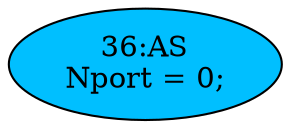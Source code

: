 strict digraph "" {
	node [label="\N"];
	"36:AS"	 [ast="<pyverilog.vparser.ast.Assign object at 0x7fdf564cfd10>",
		def_var="['Nport']",
		fillcolor=deepskyblue,
		label="36:AS
Nport = 0;",
		statements="[]",
		style=filled,
		typ=Assign,
		use_var="[]"];
}
